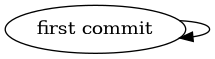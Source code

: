@startuml
digraph G {
    "first commit" [label="first commit"];
    "first commit" -> "first commit" [color=black];
}
@enduml